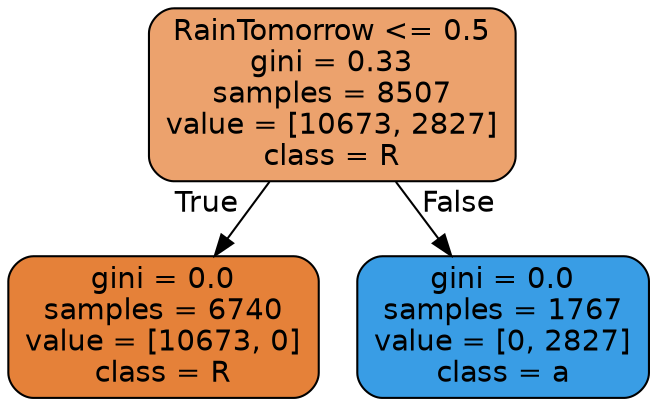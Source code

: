 digraph Tree {
node [shape=box, style="filled, rounded", color="black", fontname="helvetica"] ;
edge [fontname="helvetica"] ;
0 [label="RainTomorrow <= 0.5\ngini = 0.33\nsamples = 8507\nvalue = [10673, 2827]\nclass = R", fillcolor="#eca26d"] ;
1 [label="gini = 0.0\nsamples = 6740\nvalue = [10673, 0]\nclass = R", fillcolor="#e58139"] ;
0 -> 1 [labeldistance=2.5, labelangle=45, headlabel="True"] ;
2 [label="gini = 0.0\nsamples = 1767\nvalue = [0, 2827]\nclass = a", fillcolor="#399de5"] ;
0 -> 2 [labeldistance=2.5, labelangle=-45, headlabel="False"] ;
}